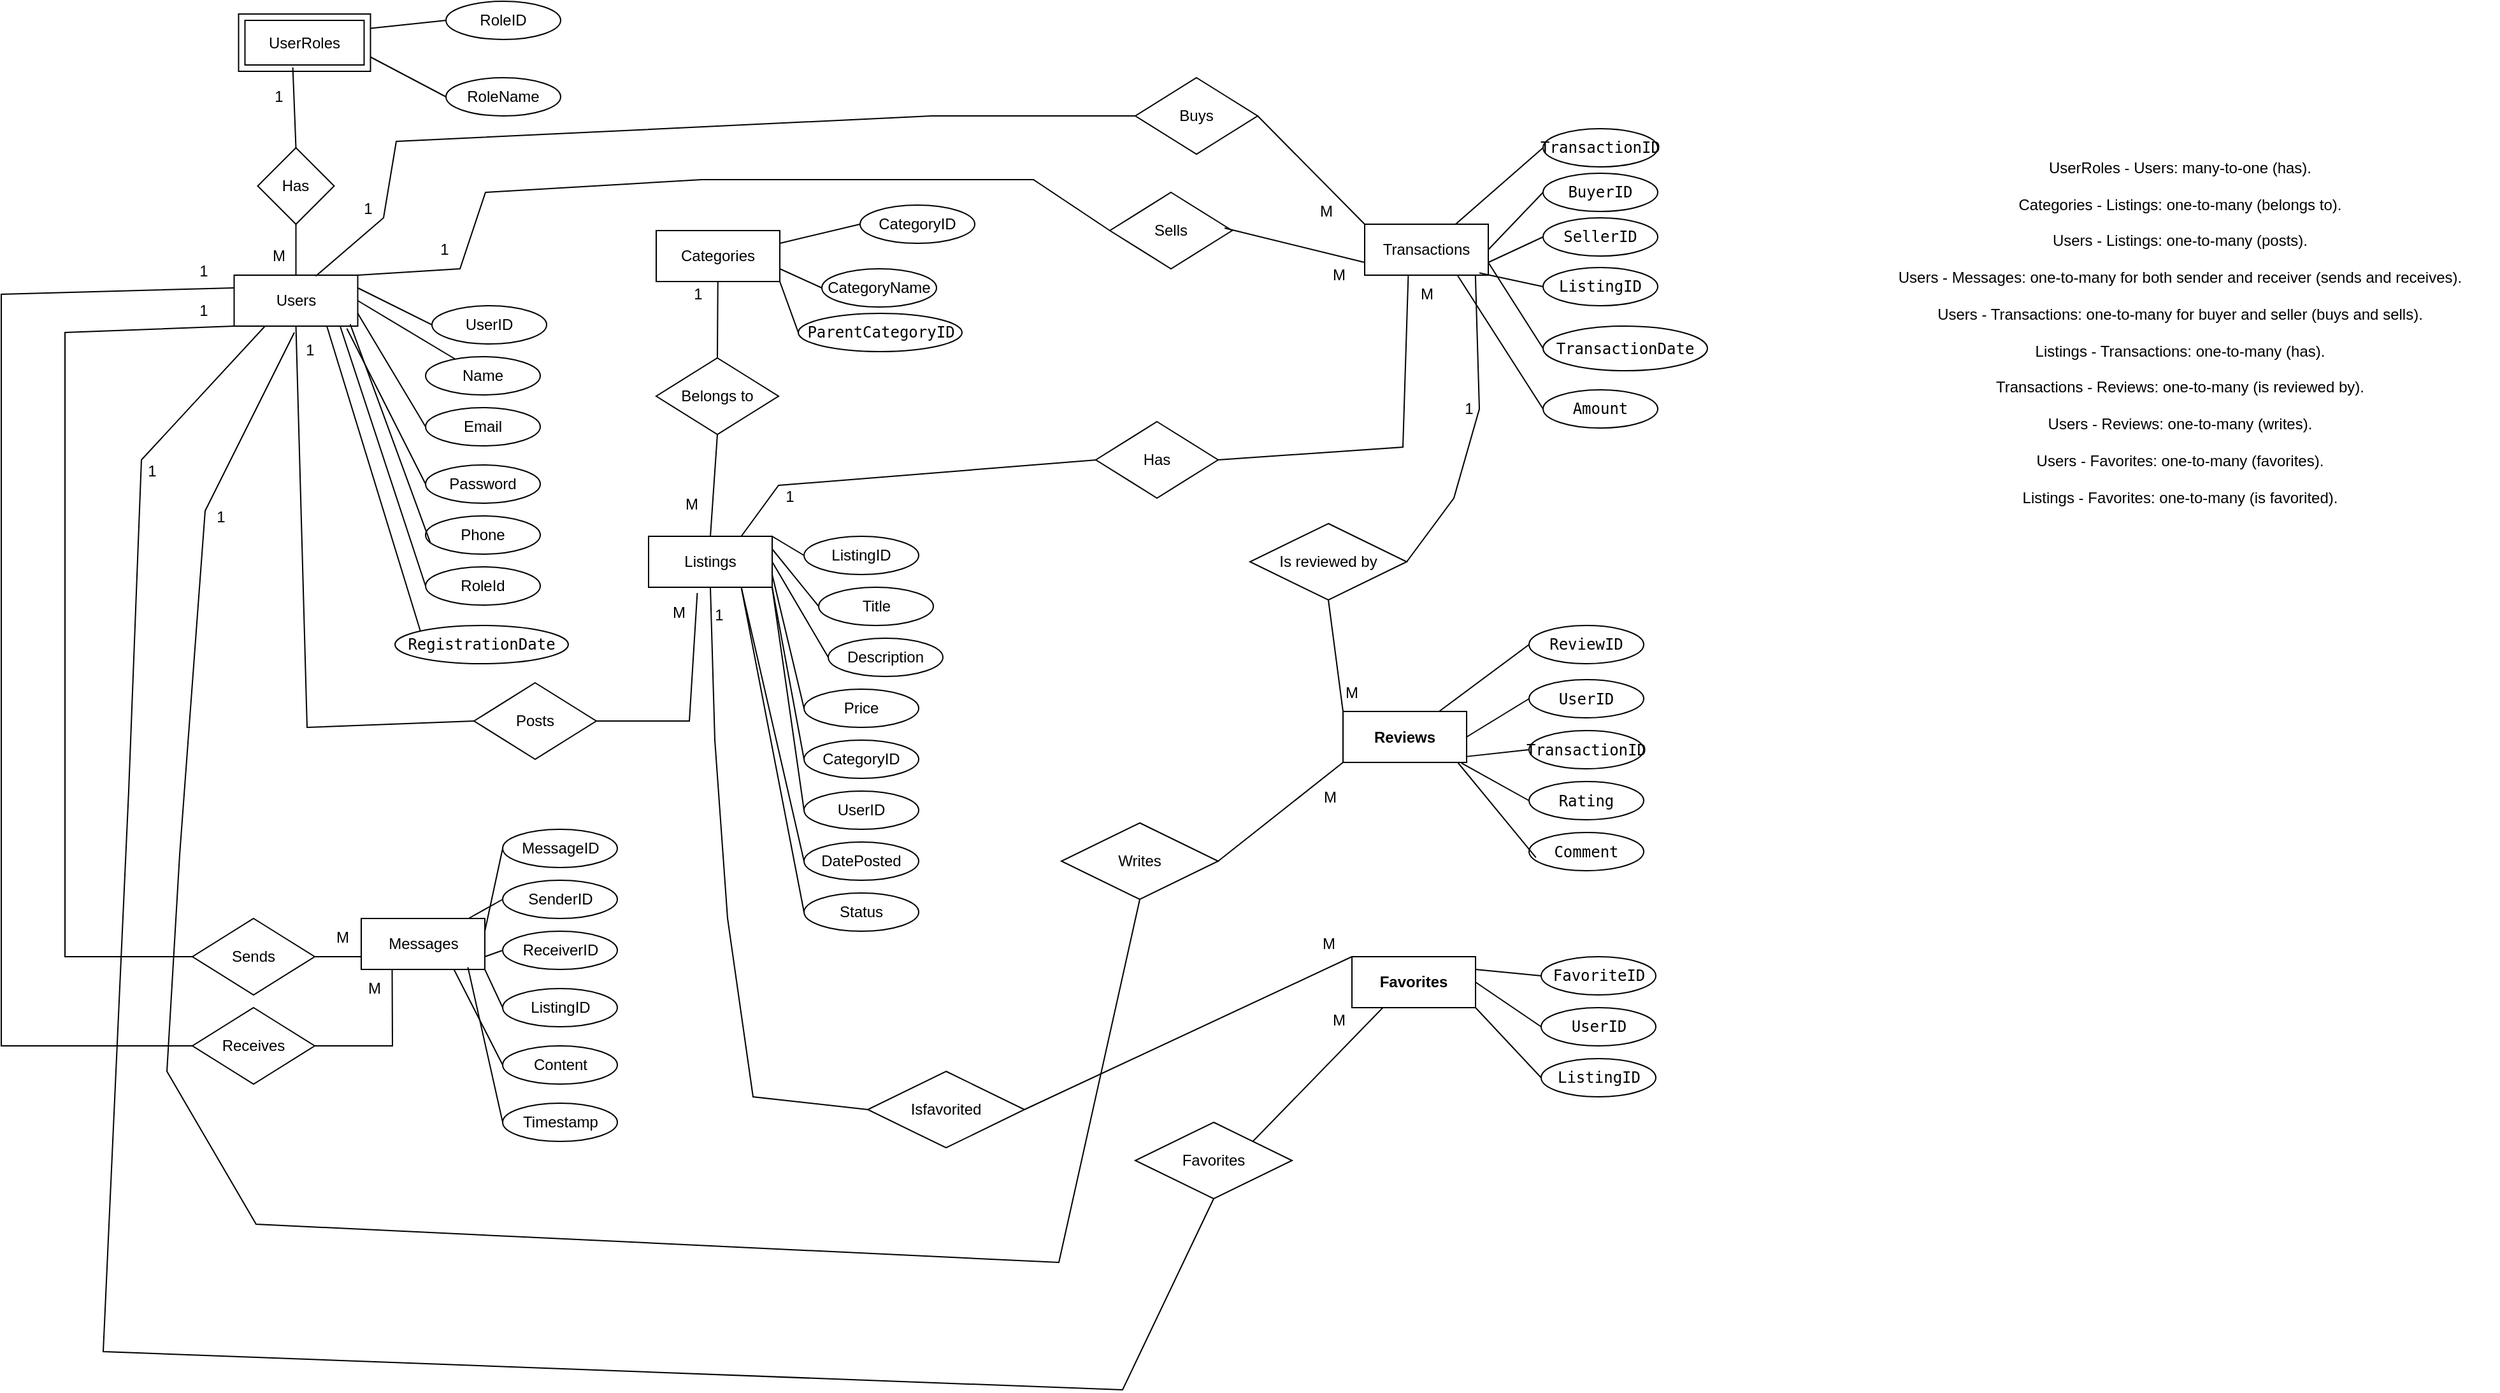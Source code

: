 <mxfile version="25.0.1">
  <diagram name="Page-1" id="L9-AMFKxeb9hTkN64Ojg">
    <mxGraphModel dx="3316" dy="1044" grid="1" gridSize="10" guides="1" tooltips="1" connect="1" arrows="1" fold="1" page="1" pageScale="1" pageWidth="827" pageHeight="1169" math="0" shadow="0">
      <root>
        <mxCell id="0" />
        <mxCell id="1" parent="0" />
        <mxCell id="ArgfW7lMdCNn1MuLzISp-18" value="RoleName" style="ellipse;whiteSpace=wrap;html=1;" vertex="1" parent="1">
          <mxGeometry x="259" y="830" width="90" height="30" as="geometry" />
        </mxCell>
        <mxCell id="ArgfW7lMdCNn1MuLzISp-19" value="RoleID" style="ellipse;whiteSpace=wrap;html=1;" vertex="1" parent="1">
          <mxGeometry x="259" y="770" width="90" height="30" as="geometry" />
        </mxCell>
        <mxCell id="ArgfW7lMdCNn1MuLzISp-20" value="" style="endArrow=none;html=1;rounded=0;exitX=0;exitY=0.5;exitDx=0;exitDy=0;entryX=1;entryY=0.25;entryDx=0;entryDy=0;" edge="1" parent="1" source="ArgfW7lMdCNn1MuLzISp-19" target="ArgfW7lMdCNn1MuLzISp-117">
          <mxGeometry width="50" height="50" relative="1" as="geometry">
            <mxPoint x="259" y="870" as="sourcePoint" />
            <mxPoint x="193" y="880" as="targetPoint" />
          </mxGeometry>
        </mxCell>
        <mxCell id="ArgfW7lMdCNn1MuLzISp-21" value="" style="endArrow=none;html=1;rounded=0;exitX=0;exitY=0.5;exitDx=0;exitDy=0;entryX=1;entryY=0.75;entryDx=0;entryDy=0;" edge="1" parent="1" source="ArgfW7lMdCNn1MuLzISp-18" target="ArgfW7lMdCNn1MuLzISp-117">
          <mxGeometry width="50" height="50" relative="1" as="geometry">
            <mxPoint x="251" y="885" as="sourcePoint" />
            <mxPoint x="193" y="880" as="targetPoint" />
          </mxGeometry>
        </mxCell>
        <mxCell id="ArgfW7lMdCNn1MuLzISp-22" value="Users" style="rounded=0;whiteSpace=wrap;html=1;" vertex="1" parent="1">
          <mxGeometry x="92.75" y="985" width="97" height="40" as="geometry" />
        </mxCell>
        <mxCell id="ArgfW7lMdCNn1MuLzISp-25" value="UserID" style="ellipse;whiteSpace=wrap;html=1;" vertex="1" parent="1">
          <mxGeometry x="248" y="1009" width="90" height="30" as="geometry" />
        </mxCell>
        <mxCell id="ArgfW7lMdCNn1MuLzISp-26" value="Name" style="ellipse;whiteSpace=wrap;html=1;" vertex="1" parent="1">
          <mxGeometry x="243" y="1049" width="90" height="30" as="geometry" />
        </mxCell>
        <mxCell id="ArgfW7lMdCNn1MuLzISp-27" value="Email" style="ellipse;whiteSpace=wrap;html=1;" vertex="1" parent="1">
          <mxGeometry x="243" y="1089" width="90" height="30" as="geometry" />
        </mxCell>
        <mxCell id="ArgfW7lMdCNn1MuLzISp-28" value="Password" style="ellipse;whiteSpace=wrap;html=1;" vertex="1" parent="1">
          <mxGeometry x="243" y="1134" width="90" height="30" as="geometry" />
        </mxCell>
        <mxCell id="ArgfW7lMdCNn1MuLzISp-29" value="Phone" style="ellipse;whiteSpace=wrap;html=1;" vertex="1" parent="1">
          <mxGeometry x="243" y="1174" width="90" height="30" as="geometry" />
        </mxCell>
        <mxCell id="ArgfW7lMdCNn1MuLzISp-30" value="RoleId" style="ellipse;whiteSpace=wrap;html=1;" vertex="1" parent="1">
          <mxGeometry x="243" y="1214" width="90" height="30" as="geometry" />
        </mxCell>
        <mxCell id="ArgfW7lMdCNn1MuLzISp-31" value="&lt;code&gt;RegistrationDate&lt;/code&gt;" style="ellipse;whiteSpace=wrap;html=1;" vertex="1" parent="1">
          <mxGeometry x="219" y="1260" width="136" height="30" as="geometry" />
        </mxCell>
        <mxCell id="ArgfW7lMdCNn1MuLzISp-32" value="" style="endArrow=none;html=1;rounded=0;exitX=0;exitY=0.5;exitDx=0;exitDy=0;entryX=1;entryY=0.25;entryDx=0;entryDy=0;" edge="1" parent="1" source="ArgfW7lMdCNn1MuLzISp-25" target="ArgfW7lMdCNn1MuLzISp-22">
          <mxGeometry width="50" height="50" relative="1" as="geometry">
            <mxPoint x="273" y="910" as="sourcePoint" />
            <mxPoint x="210" y="1000" as="targetPoint" />
          </mxGeometry>
        </mxCell>
        <mxCell id="ArgfW7lMdCNn1MuLzISp-33" value="" style="endArrow=none;html=1;rounded=0;entryX=1;entryY=0.5;entryDx=0;entryDy=0;" edge="1" parent="1" source="ArgfW7lMdCNn1MuLzISp-26" target="ArgfW7lMdCNn1MuLzISp-22">
          <mxGeometry width="50" height="50" relative="1" as="geometry">
            <mxPoint x="283" y="920" as="sourcePoint" />
            <mxPoint x="228" y="915" as="targetPoint" />
          </mxGeometry>
        </mxCell>
        <mxCell id="ArgfW7lMdCNn1MuLzISp-34" value="" style="endArrow=none;html=1;rounded=0;entryX=1;entryY=0.75;entryDx=0;entryDy=0;exitX=0;exitY=0.5;exitDx=0;exitDy=0;" edge="1" parent="1" source="ArgfW7lMdCNn1MuLzISp-27" target="ArgfW7lMdCNn1MuLzISp-22">
          <mxGeometry width="50" height="50" relative="1" as="geometry">
            <mxPoint x="253" y="1020" as="sourcePoint" />
            <mxPoint x="212" y="1020" as="targetPoint" />
          </mxGeometry>
        </mxCell>
        <mxCell id="ArgfW7lMdCNn1MuLzISp-35" value="" style="endArrow=none;html=1;rounded=0;entryX=0.912;entryY=1.047;entryDx=0;entryDy=0;entryPerimeter=0;exitX=0;exitY=0.5;exitDx=0;exitDy=0;" edge="1" parent="1" source="ArgfW7lMdCNn1MuLzISp-28" target="ArgfW7lMdCNn1MuLzISp-22">
          <mxGeometry width="50" height="50" relative="1" as="geometry">
            <mxPoint x="263" y="1030" as="sourcePoint" />
            <mxPoint x="222" y="1030" as="targetPoint" />
          </mxGeometry>
        </mxCell>
        <mxCell id="ArgfW7lMdCNn1MuLzISp-36" value="" style="endArrow=none;html=1;rounded=0;entryX=0.939;entryY=0.96;entryDx=0;entryDy=0;entryPerimeter=0;exitX=0.043;exitY=0.714;exitDx=0;exitDy=0;exitPerimeter=0;" edge="1" parent="1" source="ArgfW7lMdCNn1MuLzISp-29" target="ArgfW7lMdCNn1MuLzISp-22">
          <mxGeometry width="50" height="50" relative="1" as="geometry">
            <mxPoint x="273" y="1040" as="sourcePoint" />
            <mxPoint x="232" y="1040" as="targetPoint" />
          </mxGeometry>
        </mxCell>
        <mxCell id="ArgfW7lMdCNn1MuLzISp-37" value="" style="endArrow=none;html=1;rounded=0;entryX=0.858;entryY=1.003;entryDx=0;entryDy=0;entryPerimeter=0;exitX=0;exitY=0.5;exitDx=0;exitDy=0;" edge="1" parent="1" source="ArgfW7lMdCNn1MuLzISp-30" target="ArgfW7lMdCNn1MuLzISp-22">
          <mxGeometry width="50" height="50" relative="1" as="geometry">
            <mxPoint x="283" y="1050" as="sourcePoint" />
            <mxPoint x="242" y="1050" as="targetPoint" />
          </mxGeometry>
        </mxCell>
        <mxCell id="ArgfW7lMdCNn1MuLzISp-38" value="" style="endArrow=none;html=1;rounded=0;entryX=0.75;entryY=1;entryDx=0;entryDy=0;exitX=0;exitY=0;exitDx=0;exitDy=0;" edge="1" parent="1" source="ArgfW7lMdCNn1MuLzISp-31" target="ArgfW7lMdCNn1MuLzISp-22">
          <mxGeometry width="50" height="50" relative="1" as="geometry">
            <mxPoint x="230" y="1220" as="sourcePoint" />
            <mxPoint x="252" y="1060" as="targetPoint" />
          </mxGeometry>
        </mxCell>
        <mxCell id="ArgfW7lMdCNn1MuLzISp-39" value="Categories" style="rounded=0;whiteSpace=wrap;html=1;" vertex="1" parent="1">
          <mxGeometry x="424" y="950" width="97" height="40" as="geometry" />
        </mxCell>
        <mxCell id="ArgfW7lMdCNn1MuLzISp-41" value="CategoryID" style="ellipse;whiteSpace=wrap;html=1;" vertex="1" parent="1">
          <mxGeometry x="584" y="930" width="90" height="30" as="geometry" />
        </mxCell>
        <mxCell id="ArgfW7lMdCNn1MuLzISp-42" value="CategoryName" style="ellipse;whiteSpace=wrap;html=1;" vertex="1" parent="1">
          <mxGeometry x="554" y="980" width="90" height="30" as="geometry" />
        </mxCell>
        <mxCell id="ArgfW7lMdCNn1MuLzISp-43" value="&lt;code&gt;ParentCategoryID&lt;/code&gt;" style="ellipse;whiteSpace=wrap;html=1;" vertex="1" parent="1">
          <mxGeometry x="535.5" y="1015" width="128.5" height="30" as="geometry" />
        </mxCell>
        <mxCell id="ArgfW7lMdCNn1MuLzISp-44" value="" style="endArrow=none;html=1;rounded=0;exitX=0;exitY=0.5;exitDx=0;exitDy=0;entryX=1;entryY=0.25;entryDx=0;entryDy=0;" edge="1" parent="1" source="ArgfW7lMdCNn1MuLzISp-41" target="ArgfW7lMdCNn1MuLzISp-39">
          <mxGeometry width="50" height="50" relative="1" as="geometry">
            <mxPoint x="258" y="980" as="sourcePoint" />
            <mxPoint x="197" y="1020" as="targetPoint" />
            <Array as="points" />
          </mxGeometry>
        </mxCell>
        <mxCell id="ArgfW7lMdCNn1MuLzISp-45" value="" style="endArrow=none;html=1;rounded=0;entryX=1;entryY=0.75;entryDx=0;entryDy=0;exitX=0;exitY=0.5;exitDx=0;exitDy=0;" edge="1" parent="1" source="ArgfW7lMdCNn1MuLzISp-42" target="ArgfW7lMdCNn1MuLzISp-39">
          <mxGeometry width="50" height="50" relative="1" as="geometry">
            <mxPoint x="594" y="955" as="sourcePoint" />
            <mxPoint x="536" y="965" as="targetPoint" />
            <Array as="points" />
          </mxGeometry>
        </mxCell>
        <mxCell id="ArgfW7lMdCNn1MuLzISp-46" value="" style="endArrow=none;html=1;rounded=0;exitX=0;exitY=0.5;exitDx=0;exitDy=0;entryX=1;entryY=1;entryDx=0;entryDy=0;" edge="1" parent="1" source="ArgfW7lMdCNn1MuLzISp-43" target="ArgfW7lMdCNn1MuLzISp-39">
          <mxGeometry width="50" height="50" relative="1" as="geometry">
            <mxPoint x="604" y="965" as="sourcePoint" />
            <mxPoint x="546" y="975" as="targetPoint" />
            <Array as="points" />
          </mxGeometry>
        </mxCell>
        <mxCell id="ArgfW7lMdCNn1MuLzISp-48" value="Listings" style="rounded=0;whiteSpace=wrap;html=1;" vertex="1" parent="1">
          <mxGeometry x="418" y="1190" width="97" height="40" as="geometry" />
        </mxCell>
        <mxCell id="ArgfW7lMdCNn1MuLzISp-49" value="Title" style="ellipse;whiteSpace=wrap;html=1;" vertex="1" parent="1">
          <mxGeometry x="551.5" y="1230" width="90" height="30" as="geometry" />
        </mxCell>
        <mxCell id="ArgfW7lMdCNn1MuLzISp-50" value="ListingID" style="ellipse;whiteSpace=wrap;html=1;" vertex="1" parent="1">
          <mxGeometry x="540" y="1190" width="90" height="30" as="geometry" />
        </mxCell>
        <mxCell id="ArgfW7lMdCNn1MuLzISp-51" value="Description" style="ellipse;whiteSpace=wrap;html=1;" vertex="1" parent="1">
          <mxGeometry x="559" y="1270" width="90" height="30" as="geometry" />
        </mxCell>
        <mxCell id="ArgfW7lMdCNn1MuLzISp-52" value="Price" style="ellipse;whiteSpace=wrap;html=1;" vertex="1" parent="1">
          <mxGeometry x="540" y="1310" width="90" height="30" as="geometry" />
        </mxCell>
        <mxCell id="ArgfW7lMdCNn1MuLzISp-53" value="CategoryID" style="ellipse;whiteSpace=wrap;html=1;" vertex="1" parent="1">
          <mxGeometry x="540" y="1350" width="90" height="30" as="geometry" />
        </mxCell>
        <mxCell id="ArgfW7lMdCNn1MuLzISp-54" value="UserID" style="ellipse;whiteSpace=wrap;html=1;" vertex="1" parent="1">
          <mxGeometry x="540" y="1390" width="90" height="30" as="geometry" />
        </mxCell>
        <mxCell id="ArgfW7lMdCNn1MuLzISp-55" value="DatePosted" style="ellipse;whiteSpace=wrap;html=1;" vertex="1" parent="1">
          <mxGeometry x="540" y="1430" width="90" height="30" as="geometry" />
        </mxCell>
        <mxCell id="ArgfW7lMdCNn1MuLzISp-57" value="Status" style="ellipse;whiteSpace=wrap;html=1;" vertex="1" parent="1">
          <mxGeometry x="540" y="1470" width="90" height="30" as="geometry" />
        </mxCell>
        <mxCell id="ArgfW7lMdCNn1MuLzISp-58" value="" style="endArrow=none;html=1;rounded=0;exitX=1;exitY=0;exitDx=0;exitDy=0;entryX=0;entryY=0.5;entryDx=0;entryDy=0;" edge="1" parent="1" source="ArgfW7lMdCNn1MuLzISp-48" target="ArgfW7lMdCNn1MuLzISp-50">
          <mxGeometry width="50" height="50" relative="1" as="geometry">
            <mxPoint x="490" y="1110" as="sourcePoint" />
            <mxPoint x="480" y="1065" as="targetPoint" />
            <Array as="points" />
          </mxGeometry>
        </mxCell>
        <mxCell id="ArgfW7lMdCNn1MuLzISp-59" value="" style="endArrow=none;html=1;rounded=0;exitX=1;exitY=0.25;exitDx=0;exitDy=0;entryX=0;entryY=0.5;entryDx=0;entryDy=0;" edge="1" parent="1" source="ArgfW7lMdCNn1MuLzISp-48" target="ArgfW7lMdCNn1MuLzISp-49">
          <mxGeometry width="50" height="50" relative="1" as="geometry">
            <mxPoint x="525" y="1205" as="sourcePoint" />
            <mxPoint x="554" y="1115" as="targetPoint" />
            <Array as="points" />
          </mxGeometry>
        </mxCell>
        <mxCell id="ArgfW7lMdCNn1MuLzISp-60" value="" style="endArrow=none;html=1;rounded=0;exitX=1;exitY=0.5;exitDx=0;exitDy=0;entryX=0;entryY=0.5;entryDx=0;entryDy=0;" edge="1" parent="1" source="ArgfW7lMdCNn1MuLzISp-48" target="ArgfW7lMdCNn1MuLzISp-51">
          <mxGeometry width="50" height="50" relative="1" as="geometry">
            <mxPoint x="535" y="1215" as="sourcePoint" />
            <mxPoint x="564" y="1125" as="targetPoint" />
            <Array as="points" />
          </mxGeometry>
        </mxCell>
        <mxCell id="ArgfW7lMdCNn1MuLzISp-61" value="" style="endArrow=none;html=1;rounded=0;exitX=1;exitY=0.75;exitDx=0;exitDy=0;entryX=0;entryY=0.5;entryDx=0;entryDy=0;" edge="1" parent="1" source="ArgfW7lMdCNn1MuLzISp-48" target="ArgfW7lMdCNn1MuLzISp-52">
          <mxGeometry width="50" height="50" relative="1" as="geometry">
            <mxPoint x="545" y="1225" as="sourcePoint" />
            <mxPoint x="574" y="1135" as="targetPoint" />
            <Array as="points" />
          </mxGeometry>
        </mxCell>
        <mxCell id="ArgfW7lMdCNn1MuLzISp-62" value="" style="endArrow=none;html=1;rounded=0;exitX=1;exitY=1;exitDx=0;exitDy=0;entryX=0;entryY=0.5;entryDx=0;entryDy=0;" edge="1" parent="1" source="ArgfW7lMdCNn1MuLzISp-48" target="ArgfW7lMdCNn1MuLzISp-53">
          <mxGeometry width="50" height="50" relative="1" as="geometry">
            <mxPoint x="555" y="1235" as="sourcePoint" />
            <mxPoint x="584" y="1145" as="targetPoint" />
            <Array as="points" />
          </mxGeometry>
        </mxCell>
        <mxCell id="ArgfW7lMdCNn1MuLzISp-63" value="" style="endArrow=none;html=1;rounded=0;exitX=1;exitY=1;exitDx=0;exitDy=0;entryX=0;entryY=0.5;entryDx=0;entryDy=0;" edge="1" parent="1" source="ArgfW7lMdCNn1MuLzISp-48" target="ArgfW7lMdCNn1MuLzISp-54">
          <mxGeometry width="50" height="50" relative="1" as="geometry">
            <mxPoint x="565" y="1245" as="sourcePoint" />
            <mxPoint x="594" y="1155" as="targetPoint" />
            <Array as="points" />
          </mxGeometry>
        </mxCell>
        <mxCell id="ArgfW7lMdCNn1MuLzISp-64" value="" style="endArrow=none;html=1;rounded=0;exitX=0.75;exitY=1;exitDx=0;exitDy=0;entryX=0;entryY=0.5;entryDx=0;entryDy=0;" edge="1" parent="1" source="ArgfW7lMdCNn1MuLzISp-48" target="ArgfW7lMdCNn1MuLzISp-55">
          <mxGeometry width="50" height="50" relative="1" as="geometry">
            <mxPoint x="575" y="1255" as="sourcePoint" />
            <mxPoint x="604" y="1165" as="targetPoint" />
            <Array as="points" />
          </mxGeometry>
        </mxCell>
        <mxCell id="ArgfW7lMdCNn1MuLzISp-65" value="" style="endArrow=none;html=1;rounded=0;exitX=0.75;exitY=1;exitDx=0;exitDy=0;entryX=0;entryY=0.5;entryDx=0;entryDy=0;" edge="1" parent="1" source="ArgfW7lMdCNn1MuLzISp-48" target="ArgfW7lMdCNn1MuLzISp-57">
          <mxGeometry width="50" height="50" relative="1" as="geometry">
            <mxPoint x="585" y="1265" as="sourcePoint" />
            <mxPoint x="614" y="1175" as="targetPoint" />
            <Array as="points" />
          </mxGeometry>
        </mxCell>
        <mxCell id="ArgfW7lMdCNn1MuLzISp-67" value="Messages" style="rounded=0;whiteSpace=wrap;html=1;" vertex="1" parent="1">
          <mxGeometry x="192.5" y="1490" width="97" height="40" as="geometry" />
        </mxCell>
        <mxCell id="ArgfW7lMdCNn1MuLzISp-68" value="MessageID" style="ellipse;whiteSpace=wrap;html=1;" vertex="1" parent="1">
          <mxGeometry x="303.5" y="1420" width="90" height="30" as="geometry" />
        </mxCell>
        <mxCell id="ArgfW7lMdCNn1MuLzISp-69" value="SenderID" style="ellipse;whiteSpace=wrap;html=1;" vertex="1" parent="1">
          <mxGeometry x="303.5" y="1460" width="90" height="30" as="geometry" />
        </mxCell>
        <mxCell id="ArgfW7lMdCNn1MuLzISp-70" value="Content" style="ellipse;whiteSpace=wrap;html=1;" vertex="1" parent="1">
          <mxGeometry x="303.5" y="1590" width="90" height="30" as="geometry" />
        </mxCell>
        <mxCell id="ArgfW7lMdCNn1MuLzISp-71" value="ReceiverID" style="ellipse;whiteSpace=wrap;html=1;" vertex="1" parent="1">
          <mxGeometry x="303.5" y="1500" width="90" height="30" as="geometry" />
        </mxCell>
        <mxCell id="ArgfW7lMdCNn1MuLzISp-72" value="ListingID" style="ellipse;whiteSpace=wrap;html=1;" vertex="1" parent="1">
          <mxGeometry x="303.5" y="1545" width="90" height="30" as="geometry" />
        </mxCell>
        <mxCell id="ArgfW7lMdCNn1MuLzISp-73" value="Timestamp" style="ellipse;whiteSpace=wrap;html=1;" vertex="1" parent="1">
          <mxGeometry x="303.5" y="1635" width="90" height="30" as="geometry" />
        </mxCell>
        <mxCell id="ArgfW7lMdCNn1MuLzISp-75" value="" style="endArrow=none;html=1;rounded=0;exitX=1;exitY=0.25;exitDx=0;exitDy=0;entryX=0;entryY=0.5;entryDx=0;entryDy=0;" edge="1" parent="1" source="ArgfW7lMdCNn1MuLzISp-67" target="ArgfW7lMdCNn1MuLzISp-68">
          <mxGeometry width="50" height="50" relative="1" as="geometry">
            <mxPoint x="213.5" y="1510" as="sourcePoint" />
            <mxPoint x="247.5" y="1430" as="targetPoint" />
            <Array as="points" />
          </mxGeometry>
        </mxCell>
        <mxCell id="ArgfW7lMdCNn1MuLzISp-76" value="" style="endArrow=none;html=1;rounded=0;entryX=0;entryY=0.5;entryDx=0;entryDy=0;" edge="1" parent="1" source="ArgfW7lMdCNn1MuLzISp-67" target="ArgfW7lMdCNn1MuLzISp-69">
          <mxGeometry width="50" height="50" relative="1" as="geometry">
            <mxPoint x="280.5" y="1465" as="sourcePoint" />
            <mxPoint x="313.5" y="1445" as="targetPoint" />
            <Array as="points" />
          </mxGeometry>
        </mxCell>
        <mxCell id="ArgfW7lMdCNn1MuLzISp-77" value="" style="endArrow=none;html=1;rounded=0;exitX=1;exitY=0.75;exitDx=0;exitDy=0;entryX=0;entryY=0.5;entryDx=0;entryDy=0;" edge="1" parent="1" source="ArgfW7lMdCNn1MuLzISp-67" target="ArgfW7lMdCNn1MuLzISp-71">
          <mxGeometry width="50" height="50" relative="1" as="geometry">
            <mxPoint x="290.5" y="1475" as="sourcePoint" />
            <mxPoint x="323.5" y="1455" as="targetPoint" />
            <Array as="points" />
          </mxGeometry>
        </mxCell>
        <mxCell id="ArgfW7lMdCNn1MuLzISp-78" value="" style="endArrow=none;html=1;rounded=0;exitX=1;exitY=1;exitDx=0;exitDy=0;entryX=0;entryY=0.5;entryDx=0;entryDy=0;" edge="1" parent="1" source="ArgfW7lMdCNn1MuLzISp-67" target="ArgfW7lMdCNn1MuLzISp-72">
          <mxGeometry width="50" height="50" relative="1" as="geometry">
            <mxPoint x="300.5" y="1485" as="sourcePoint" />
            <mxPoint x="333.5" y="1465" as="targetPoint" />
            <Array as="points" />
          </mxGeometry>
        </mxCell>
        <mxCell id="ArgfW7lMdCNn1MuLzISp-79" value="" style="endArrow=none;html=1;rounded=0;exitX=0.75;exitY=1;exitDx=0;exitDy=0;entryX=0;entryY=0.5;entryDx=0;entryDy=0;" edge="1" parent="1" source="ArgfW7lMdCNn1MuLzISp-67" target="ArgfW7lMdCNn1MuLzISp-70">
          <mxGeometry width="50" height="50" relative="1" as="geometry">
            <mxPoint x="280.5" y="1495" as="sourcePoint" />
            <mxPoint x="313.5" y="1570" as="targetPoint" />
            <Array as="points" />
          </mxGeometry>
        </mxCell>
        <mxCell id="ArgfW7lMdCNn1MuLzISp-80" value="" style="endArrow=none;html=1;rounded=0;exitX=0.863;exitY=0.956;exitDx=0;exitDy=0;entryX=0;entryY=0.5;entryDx=0;entryDy=0;exitPerimeter=0;" edge="1" parent="1" source="ArgfW7lMdCNn1MuLzISp-67" target="ArgfW7lMdCNn1MuLzISp-73">
          <mxGeometry width="50" height="50" relative="1" as="geometry">
            <mxPoint x="290.5" y="1505" as="sourcePoint" />
            <mxPoint x="323.5" y="1580" as="targetPoint" />
            <Array as="points" />
          </mxGeometry>
        </mxCell>
        <mxCell id="ArgfW7lMdCNn1MuLzISp-82" value="Transactions" style="rounded=0;whiteSpace=wrap;html=1;" vertex="1" parent="1">
          <mxGeometry x="980" y="945" width="97" height="40" as="geometry" />
        </mxCell>
        <mxCell id="ArgfW7lMdCNn1MuLzISp-84" value="&lt;code&gt;TransactionID&lt;/code&gt;" style="ellipse;whiteSpace=wrap;html=1;" vertex="1" parent="1">
          <mxGeometry x="1120" y="870" width="90" height="30" as="geometry" />
        </mxCell>
        <mxCell id="ArgfW7lMdCNn1MuLzISp-85" value="" style="endArrow=none;html=1;rounded=0;entryX=0;entryY=0.5;entryDx=0;entryDy=0;" edge="1" parent="1" source="ArgfW7lMdCNn1MuLzISp-82" target="ArgfW7lMdCNn1MuLzISp-84">
          <mxGeometry width="50" height="50" relative="1" as="geometry">
            <mxPoint x="1180" y="1050" as="sourcePoint" />
            <mxPoint x="1229" y="990" as="targetPoint" />
            <Array as="points" />
          </mxGeometry>
        </mxCell>
        <mxCell id="ArgfW7lMdCNn1MuLzISp-86" value="&lt;code&gt;SellerID&lt;/code&gt;" style="ellipse;whiteSpace=wrap;html=1;" vertex="1" parent="1">
          <mxGeometry x="1120" y="940" width="90" height="30" as="geometry" />
        </mxCell>
        <mxCell id="ArgfW7lMdCNn1MuLzISp-88" value="&lt;code&gt;BuyerID&lt;/code&gt;" style="ellipse;whiteSpace=wrap;html=1;" vertex="1" parent="1">
          <mxGeometry x="1120" y="905" width="90" height="30" as="geometry" />
        </mxCell>
        <mxCell id="ArgfW7lMdCNn1MuLzISp-89" value="&lt;code&gt;ListingID&lt;/code&gt;" style="ellipse;whiteSpace=wrap;html=1;" vertex="1" parent="1">
          <mxGeometry x="1120" y="979" width="90" height="30" as="geometry" />
        </mxCell>
        <mxCell id="ArgfW7lMdCNn1MuLzISp-90" value="&lt;code&gt;Amount&lt;/code&gt;" style="ellipse;whiteSpace=wrap;html=1;" vertex="1" parent="1">
          <mxGeometry x="1120" y="1075" width="90" height="30" as="geometry" />
        </mxCell>
        <mxCell id="ArgfW7lMdCNn1MuLzISp-91" value="" style="endArrow=none;html=1;rounded=0;entryX=0;entryY=0.5;entryDx=0;entryDy=0;exitX=1;exitY=0.5;exitDx=0;exitDy=0;" edge="1" parent="1" source="ArgfW7lMdCNn1MuLzISp-82" target="ArgfW7lMdCNn1MuLzISp-88">
          <mxGeometry width="50" height="50" relative="1" as="geometry">
            <mxPoint x="1157" y="1064" as="sourcePoint" />
            <mxPoint x="1240" y="1055" as="targetPoint" />
            <Array as="points" />
          </mxGeometry>
        </mxCell>
        <mxCell id="ArgfW7lMdCNn1MuLzISp-92" value="" style="endArrow=none;html=1;rounded=0;entryX=0;entryY=0.5;entryDx=0;entryDy=0;exitX=1;exitY=0.75;exitDx=0;exitDy=0;" edge="1" parent="1" source="ArgfW7lMdCNn1MuLzISp-82" target="ArgfW7lMdCNn1MuLzISp-86">
          <mxGeometry width="50" height="50" relative="1" as="geometry">
            <mxPoint x="1167" y="1074" as="sourcePoint" />
            <mxPoint x="1250" y="1065" as="targetPoint" />
            <Array as="points" />
          </mxGeometry>
        </mxCell>
        <mxCell id="ArgfW7lMdCNn1MuLzISp-93" value="" style="endArrow=none;html=1;rounded=0;entryX=0;entryY=0.5;entryDx=0;entryDy=0;exitX=0.928;exitY=0.956;exitDx=0;exitDy=0;exitPerimeter=0;" edge="1" parent="1" source="ArgfW7lMdCNn1MuLzISp-82" target="ArgfW7lMdCNn1MuLzISp-89">
          <mxGeometry width="50" height="50" relative="1" as="geometry">
            <mxPoint x="1177" y="1084" as="sourcePoint" />
            <mxPoint x="1260" y="1075" as="targetPoint" />
            <Array as="points" />
          </mxGeometry>
        </mxCell>
        <mxCell id="ArgfW7lMdCNn1MuLzISp-94" value="" style="endArrow=none;html=1;rounded=0;entryX=0;entryY=0.5;entryDx=0;entryDy=0;exitX=0.75;exitY=1;exitDx=0;exitDy=0;" edge="1" parent="1" source="ArgfW7lMdCNn1MuLzISp-82" target="ArgfW7lMdCNn1MuLzISp-90">
          <mxGeometry width="50" height="50" relative="1" as="geometry">
            <mxPoint x="1187" y="1094" as="sourcePoint" />
            <mxPoint x="1270" y="1085" as="targetPoint" />
            <Array as="points" />
          </mxGeometry>
        </mxCell>
        <mxCell id="ArgfW7lMdCNn1MuLzISp-95" value="&lt;code&gt;TransactionDate&lt;/code&gt;" style="ellipse;whiteSpace=wrap;html=1;" vertex="1" parent="1">
          <mxGeometry x="1120" y="1025" width="129" height="35" as="geometry" />
        </mxCell>
        <mxCell id="ArgfW7lMdCNn1MuLzISp-96" value="" style="endArrow=none;html=1;rounded=0;entryX=0;entryY=0.5;entryDx=0;entryDy=0;exitX=1;exitY=0.75;exitDx=0;exitDy=0;" edge="1" parent="1" source="ArgfW7lMdCNn1MuLzISp-82" target="ArgfW7lMdCNn1MuLzISp-95">
          <mxGeometry width="50" height="50" relative="1" as="geometry">
            <mxPoint x="1133" y="1090" as="sourcePoint" />
            <mxPoint x="1240" y="1260" as="targetPoint" />
            <Array as="points" />
          </mxGeometry>
        </mxCell>
        <mxCell id="ArgfW7lMdCNn1MuLzISp-98" value="&lt;strong&gt;Reviews&lt;/strong&gt;" style="rounded=0;whiteSpace=wrap;html=1;" vertex="1" parent="1">
          <mxGeometry x="963" y="1327.5" width="97" height="40" as="geometry" />
        </mxCell>
        <mxCell id="ArgfW7lMdCNn1MuLzISp-99" value="" style="endArrow=none;html=1;rounded=0;entryX=0;entryY=0.5;entryDx=0;entryDy=0;" edge="1" parent="1" source="ArgfW7lMdCNn1MuLzISp-98" target="ArgfW7lMdCNn1MuLzISp-100">
          <mxGeometry width="50" height="50" relative="1" as="geometry">
            <mxPoint x="1103" y="1282.5" as="sourcePoint" />
            <mxPoint x="1109.0" y="1277.5" as="targetPoint" />
            <Array as="points" />
          </mxGeometry>
        </mxCell>
        <mxCell id="ArgfW7lMdCNn1MuLzISp-100" value="&lt;code&gt;ReviewID&lt;/code&gt;" style="ellipse;whiteSpace=wrap;html=1;" vertex="1" parent="1">
          <mxGeometry x="1109" y="1260" width="90" height="30" as="geometry" />
        </mxCell>
        <mxCell id="ArgfW7lMdCNn1MuLzISp-101" value="&lt;code&gt;Rating&lt;/code&gt;" style="ellipse;whiteSpace=wrap;html=1;" vertex="1" parent="1">
          <mxGeometry x="1109" y="1382.5" width="90" height="30" as="geometry" />
        </mxCell>
        <mxCell id="ArgfW7lMdCNn1MuLzISp-102" value="&lt;code&gt;TransactionID&lt;/code&gt;" style="ellipse;whiteSpace=wrap;html=1;" vertex="1" parent="1">
          <mxGeometry x="1109" y="1342.5" width="90" height="30" as="geometry" />
        </mxCell>
        <mxCell id="ArgfW7lMdCNn1MuLzISp-103" value="&lt;code&gt;UserID&lt;/code&gt;" style="ellipse;whiteSpace=wrap;html=1;" vertex="1" parent="1">
          <mxGeometry x="1109" y="1302.5" width="90" height="30" as="geometry" />
        </mxCell>
        <mxCell id="ArgfW7lMdCNn1MuLzISp-104" value="&lt;code&gt;Comment&lt;/code&gt;" style="ellipse;whiteSpace=wrap;html=1;" vertex="1" parent="1">
          <mxGeometry x="1109" y="1422.5" width="90" height="30" as="geometry" />
        </mxCell>
        <mxCell id="ArgfW7lMdCNn1MuLzISp-105" value="" style="endArrow=none;html=1;rounded=0;entryX=0;entryY=0.5;entryDx=0;entryDy=0;exitX=1;exitY=0.5;exitDx=0;exitDy=0;" edge="1" parent="1" source="ArgfW7lMdCNn1MuLzISp-98" target="ArgfW7lMdCNn1MuLzISp-103">
          <mxGeometry width="50" height="50" relative="1" as="geometry">
            <mxPoint x="1070" y="1295.5" as="sourcePoint" />
            <mxPoint x="1119" y="1287.5" as="targetPoint" />
            <Array as="points" />
          </mxGeometry>
        </mxCell>
        <mxCell id="ArgfW7lMdCNn1MuLzISp-106" value="" style="endArrow=none;html=1;rounded=0;entryX=0;entryY=0.5;entryDx=0;entryDy=0;exitX=0.994;exitY=0.886;exitDx=0;exitDy=0;exitPerimeter=0;" edge="1" parent="1" source="ArgfW7lMdCNn1MuLzISp-98" target="ArgfW7lMdCNn1MuLzISp-102">
          <mxGeometry width="50" height="50" relative="1" as="geometry">
            <mxPoint x="1080" y="1305.5" as="sourcePoint" />
            <mxPoint x="1129" y="1297.5" as="targetPoint" />
            <Array as="points" />
          </mxGeometry>
        </mxCell>
        <mxCell id="ArgfW7lMdCNn1MuLzISp-107" value="" style="endArrow=none;html=1;rounded=0;entryX=0;entryY=0.5;entryDx=0;entryDy=0;exitX=0.957;exitY=1.011;exitDx=0;exitDy=0;exitPerimeter=0;" edge="1" parent="1" source="ArgfW7lMdCNn1MuLzISp-98" target="ArgfW7lMdCNn1MuLzISp-101">
          <mxGeometry width="50" height="50" relative="1" as="geometry">
            <mxPoint x="1090" y="1315.5" as="sourcePoint" />
            <mxPoint x="1139" y="1307.5" as="targetPoint" />
            <Array as="points" />
          </mxGeometry>
        </mxCell>
        <mxCell id="ArgfW7lMdCNn1MuLzISp-108" value="" style="endArrow=none;html=1;rounded=0;entryX=0.06;entryY=0.657;entryDx=0;entryDy=0;exitX=0.928;exitY=1;exitDx=0;exitDy=0;exitPerimeter=0;entryPerimeter=0;" edge="1" parent="1" source="ArgfW7lMdCNn1MuLzISp-98" target="ArgfW7lMdCNn1MuLzISp-104">
          <mxGeometry width="50" height="50" relative="1" as="geometry">
            <mxPoint x="1100" y="1325.5" as="sourcePoint" />
            <mxPoint x="1149" y="1317.5" as="targetPoint" />
            <Array as="points" />
          </mxGeometry>
        </mxCell>
        <mxCell id="ArgfW7lMdCNn1MuLzISp-110" value="&lt;strong&gt;Favorites&lt;/strong&gt;" style="rounded=0;whiteSpace=wrap;html=1;" vertex="1" parent="1">
          <mxGeometry x="970" y="1520" width="97" height="40" as="geometry" />
        </mxCell>
        <mxCell id="ArgfW7lMdCNn1MuLzISp-111" value="&lt;code&gt;FavoriteID&lt;/code&gt;" style="ellipse;whiteSpace=wrap;html=1;" vertex="1" parent="1">
          <mxGeometry x="1118.5" y="1520" width="90" height="30" as="geometry" />
        </mxCell>
        <mxCell id="ArgfW7lMdCNn1MuLzISp-112" value="" style="endArrow=none;html=1;rounded=0;entryX=0;entryY=0.5;entryDx=0;entryDy=0;exitX=1;exitY=0.25;exitDx=0;exitDy=0;" edge="1" parent="1" source="ArgfW7lMdCNn1MuLzISp-110" target="ArgfW7lMdCNn1MuLzISp-111">
          <mxGeometry width="50" height="50" relative="1" as="geometry">
            <mxPoint x="1088.5" y="1510" as="sourcePoint" />
            <mxPoint x="1141.5" y="1540" as="targetPoint" />
            <Array as="points" />
          </mxGeometry>
        </mxCell>
        <mxCell id="ArgfW7lMdCNn1MuLzISp-113" value="&lt;code&gt;UserID&lt;/code&gt;" style="ellipse;whiteSpace=wrap;html=1;" vertex="1" parent="1">
          <mxGeometry x="1118.5" y="1560" width="90" height="30" as="geometry" />
        </mxCell>
        <mxCell id="ArgfW7lMdCNn1MuLzISp-114" value="&lt;code&gt;ListingID&lt;/code&gt;" style="ellipse;whiteSpace=wrap;html=1;" vertex="1" parent="1">
          <mxGeometry x="1118.5" y="1600" width="90" height="30" as="geometry" />
        </mxCell>
        <mxCell id="ArgfW7lMdCNn1MuLzISp-115" value="" style="endArrow=none;html=1;rounded=0;entryX=0;entryY=0.5;entryDx=0;entryDy=0;exitX=1;exitY=0.5;exitDx=0;exitDy=0;" edge="1" parent="1" source="ArgfW7lMdCNn1MuLzISp-110" target="ArgfW7lMdCNn1MuLzISp-113">
          <mxGeometry width="50" height="50" relative="1" as="geometry">
            <mxPoint x="1077.5" y="1540" as="sourcePoint" />
            <mxPoint x="1128.5" y="1545" as="targetPoint" />
            <Array as="points" />
          </mxGeometry>
        </mxCell>
        <mxCell id="ArgfW7lMdCNn1MuLzISp-116" value="" style="endArrow=none;html=1;rounded=0;entryX=0;entryY=0.5;entryDx=0;entryDy=0;exitX=1;exitY=1;exitDx=0;exitDy=0;" edge="1" parent="1" source="ArgfW7lMdCNn1MuLzISp-110" target="ArgfW7lMdCNn1MuLzISp-114">
          <mxGeometry width="50" height="50" relative="1" as="geometry">
            <mxPoint x="1087.5" y="1550" as="sourcePoint" />
            <mxPoint x="1138.5" y="1555" as="targetPoint" />
            <Array as="points" />
          </mxGeometry>
        </mxCell>
        <mxCell id="ArgfW7lMdCNn1MuLzISp-117" value="UserRoles" style="shape=ext;margin=3;double=1;whiteSpace=wrap;html=1;align=center;" vertex="1" parent="1">
          <mxGeometry x="96.25" y="780" width="103.5" height="45" as="geometry" />
        </mxCell>
        <mxCell id="ArgfW7lMdCNn1MuLzISp-118" value="Has" style="rhombus;whiteSpace=wrap;html=1;" vertex="1" parent="1">
          <mxGeometry x="111.25" y="885" width="60" height="60" as="geometry" />
        </mxCell>
        <mxCell id="ArgfW7lMdCNn1MuLzISp-119" value="" style="endArrow=none;html=1;rounded=0;exitX=0.5;exitY=1;exitDx=0;exitDy=0;entryX=0.5;entryY=0;entryDx=0;entryDy=0;" edge="1" parent="1" source="ArgfW7lMdCNn1MuLzISp-118" target="ArgfW7lMdCNn1MuLzISp-22">
          <mxGeometry width="50" height="50" relative="1" as="geometry">
            <mxPoint x="258" y="980" as="sourcePoint" />
            <mxPoint x="197" y="1020" as="targetPoint" />
          </mxGeometry>
        </mxCell>
        <mxCell id="ArgfW7lMdCNn1MuLzISp-120" value="" style="endArrow=none;html=1;rounded=0;exitX=0.411;exitY=0.933;exitDx=0;exitDy=0;entryX=0.5;entryY=0;entryDx=0;entryDy=0;exitPerimeter=0;" edge="1" parent="1" source="ArgfW7lMdCNn1MuLzISp-117" target="ArgfW7lMdCNn1MuLzISp-118">
          <mxGeometry width="50" height="50" relative="1" as="geometry">
            <mxPoint x="268" y="990" as="sourcePoint" />
            <mxPoint x="207" y="1030" as="targetPoint" />
          </mxGeometry>
        </mxCell>
        <mxCell id="ArgfW7lMdCNn1MuLzISp-121" value="M" style="text;html=1;align=center;verticalAlign=middle;whiteSpace=wrap;rounded=0;" vertex="1" parent="1">
          <mxGeometry x="118" y="965" width="20" height="10" as="geometry" />
        </mxCell>
        <mxCell id="ArgfW7lMdCNn1MuLzISp-122" value="1" style="text;html=1;align=center;verticalAlign=middle;whiteSpace=wrap;rounded=0;" vertex="1" parent="1">
          <mxGeometry x="123" y="840" width="10" height="10" as="geometry" />
        </mxCell>
        <mxCell id="ArgfW7lMdCNn1MuLzISp-123" value="Belongs to" style="rhombus;whiteSpace=wrap;html=1;" vertex="1" parent="1">
          <mxGeometry x="424" y="1050" width="96" height="60" as="geometry" />
        </mxCell>
        <mxCell id="ArgfW7lMdCNn1MuLzISp-124" value="" style="endArrow=none;html=1;rounded=0;entryX=0.5;entryY=1;entryDx=0;entryDy=0;exitX=0.5;exitY=0;exitDx=0;exitDy=0;" edge="1" parent="1" source="ArgfW7lMdCNn1MuLzISp-48" target="ArgfW7lMdCNn1MuLzISp-123">
          <mxGeometry width="50" height="50" relative="1" as="geometry">
            <mxPoint x="470" y="1180" as="sourcePoint" />
            <mxPoint x="554" y="1115" as="targetPoint" />
            <Array as="points" />
          </mxGeometry>
        </mxCell>
        <mxCell id="ArgfW7lMdCNn1MuLzISp-125" value="" style="endArrow=none;html=1;rounded=0;exitX=0.5;exitY=0;exitDx=0;exitDy=0;" edge="1" parent="1" source="ArgfW7lMdCNn1MuLzISp-123" target="ArgfW7lMdCNn1MuLzISp-39">
          <mxGeometry width="50" height="50" relative="1" as="geometry">
            <mxPoint x="530" y="1205" as="sourcePoint" />
            <mxPoint x="480" y="986" as="targetPoint" />
            <Array as="points" />
          </mxGeometry>
        </mxCell>
        <mxCell id="ArgfW7lMdCNn1MuLzISp-126" value="M" style="text;html=1;align=center;verticalAlign=middle;whiteSpace=wrap;rounded=0;" vertex="1" parent="1">
          <mxGeometry x="441.5" y="1160" width="20" height="10" as="geometry" />
        </mxCell>
        <mxCell id="ArgfW7lMdCNn1MuLzISp-127" value="1" style="text;html=1;align=center;verticalAlign=middle;whiteSpace=wrap;rounded=0;" vertex="1" parent="1">
          <mxGeometry x="451.5" y="995" width="10" height="10" as="geometry" />
        </mxCell>
        <mxCell id="ArgfW7lMdCNn1MuLzISp-128" value="Posts" style="rhombus;whiteSpace=wrap;html=1;" vertex="1" parent="1">
          <mxGeometry x="281" y="1305" width="96" height="60" as="geometry" />
        </mxCell>
        <mxCell id="ArgfW7lMdCNn1MuLzISp-129" value="" style="endArrow=none;html=1;rounded=0;entryX=0.5;entryY=1;entryDx=0;entryDy=0;exitX=0;exitY=0.5;exitDx=0;exitDy=0;" edge="1" parent="1" source="ArgfW7lMdCNn1MuLzISp-128" target="ArgfW7lMdCNn1MuLzISp-22">
          <mxGeometry width="50" height="50" relative="1" as="geometry">
            <mxPoint x="241" y="1233" as="sourcePoint" />
            <mxPoint x="176" y="1035" as="targetPoint" />
            <Array as="points">
              <mxPoint x="150" y="1340" />
            </Array>
          </mxGeometry>
        </mxCell>
        <mxCell id="ArgfW7lMdCNn1MuLzISp-130" value="" style="endArrow=none;html=1;rounded=0;exitX=0.394;exitY=1.112;exitDx=0;exitDy=0;entryX=1;entryY=0.5;entryDx=0;entryDy=0;exitPerimeter=0;" edge="1" parent="1" source="ArgfW7lMdCNn1MuLzISp-48" target="ArgfW7lMdCNn1MuLzISp-128">
          <mxGeometry width="50" height="50" relative="1" as="geometry">
            <mxPoint x="485" y="1239" as="sourcePoint" />
            <mxPoint x="554" y="1395" as="targetPoint" />
            <Array as="points">
              <mxPoint x="450" y="1335" />
            </Array>
          </mxGeometry>
        </mxCell>
        <mxCell id="ArgfW7lMdCNn1MuLzISp-131" value="1" style="text;html=1;align=center;verticalAlign=middle;whiteSpace=wrap;rounded=0;" vertex="1" parent="1">
          <mxGeometry x="134.25" y="1015" width="37" height="57.5" as="geometry" />
        </mxCell>
        <mxCell id="ArgfW7lMdCNn1MuLzISp-134" value="M" style="text;html=1;align=center;verticalAlign=middle;whiteSpace=wrap;rounded=0;" vertex="1" parent="1">
          <mxGeometry x="431.5" y="1235" width="20" height="30" as="geometry" />
        </mxCell>
        <mxCell id="ArgfW7lMdCNn1MuLzISp-135" value="" style="endArrow=none;html=1;rounded=0;entryX=0;entryY=1;entryDx=0;entryDy=0;" edge="1" parent="1" target="ArgfW7lMdCNn1MuLzISp-22">
          <mxGeometry width="50" height="50" relative="1" as="geometry">
            <mxPoint x="60" y="1520" as="sourcePoint" />
            <mxPoint x="90" y="1000" as="targetPoint" />
            <Array as="points">
              <mxPoint x="-40" y="1520" />
              <mxPoint x="-40" y="1380" />
              <mxPoint x="-40" y="1030" />
            </Array>
          </mxGeometry>
        </mxCell>
        <mxCell id="ArgfW7lMdCNn1MuLzISp-136" value="Sends" style="rhombus;whiteSpace=wrap;html=1;" vertex="1" parent="1">
          <mxGeometry x="60" y="1490" width="96" height="60" as="geometry" />
        </mxCell>
        <mxCell id="ArgfW7lMdCNn1MuLzISp-137" value="" style="endArrow=none;html=1;rounded=0;exitX=0;exitY=0.75;exitDx=0;exitDy=0;entryX=1;entryY=0.5;entryDx=0;entryDy=0;" edge="1" parent="1" source="ArgfW7lMdCNn1MuLzISp-67" target="ArgfW7lMdCNn1MuLzISp-136">
          <mxGeometry width="50" height="50" relative="1" as="geometry">
            <mxPoint x="286" y="1538" as="sourcePoint" />
            <mxPoint x="313" y="1660" as="targetPoint" />
            <Array as="points" />
          </mxGeometry>
        </mxCell>
        <mxCell id="ArgfW7lMdCNn1MuLzISp-138" value="Receives" style="rhombus;whiteSpace=wrap;html=1;" vertex="1" parent="1">
          <mxGeometry x="60" y="1560" width="96" height="60" as="geometry" />
        </mxCell>
        <mxCell id="ArgfW7lMdCNn1MuLzISp-139" value="" style="endArrow=none;html=1;rounded=0;exitX=0.25;exitY=1;exitDx=0;exitDy=0;entryX=1;entryY=0.5;entryDx=0;entryDy=0;" edge="1" parent="1" source="ArgfW7lMdCNn1MuLzISp-67" target="ArgfW7lMdCNn1MuLzISp-138">
          <mxGeometry width="50" height="50" relative="1" as="geometry">
            <mxPoint x="203" y="1530" as="sourcePoint" />
            <mxPoint x="166" y="1530" as="targetPoint" />
            <Array as="points">
              <mxPoint x="217" y="1590" />
            </Array>
          </mxGeometry>
        </mxCell>
        <mxCell id="ArgfW7lMdCNn1MuLzISp-140" value="" style="endArrow=none;html=1;rounded=0;entryX=0;entryY=0.25;entryDx=0;entryDy=0;exitX=0;exitY=0.5;exitDx=0;exitDy=0;" edge="1" parent="1" source="ArgfW7lMdCNn1MuLzISp-138" target="ArgfW7lMdCNn1MuLzISp-22">
          <mxGeometry width="50" height="50" relative="1" as="geometry">
            <mxPoint x="10" y="1499" as="sourcePoint" />
            <mxPoint x="43" y="984" as="targetPoint" />
            <Array as="points">
              <mxPoint x="-90" y="1590" />
              <mxPoint x="-90" y="1499" />
              <mxPoint x="-90" y="1359" />
              <mxPoint x="-90" y="1000" />
            </Array>
          </mxGeometry>
        </mxCell>
        <mxCell id="ArgfW7lMdCNn1MuLzISp-141" value="M" style="text;html=1;align=center;verticalAlign=middle;whiteSpace=wrap;rounded=0;" vertex="1" parent="1">
          <mxGeometry x="168" y="1490" width="20" height="30" as="geometry" />
        </mxCell>
        <mxCell id="ArgfW7lMdCNn1MuLzISp-142" value="M" style="text;html=1;align=center;verticalAlign=middle;whiteSpace=wrap;rounded=0;" vertex="1" parent="1">
          <mxGeometry x="192.5" y="1530" width="20" height="30" as="geometry" />
        </mxCell>
        <mxCell id="ArgfW7lMdCNn1MuLzISp-143" value="1" style="text;html=1;align=center;verticalAlign=middle;whiteSpace=wrap;rounded=0;" vertex="1" parent="1">
          <mxGeometry x="64" y="1010" width="10" height="5" as="geometry" />
        </mxCell>
        <mxCell id="ArgfW7lMdCNn1MuLzISp-144" value="1" style="text;html=1;align=center;verticalAlign=middle;whiteSpace=wrap;rounded=0;" vertex="1" parent="1">
          <mxGeometry x="64" y="979" width="10" height="5" as="geometry" />
        </mxCell>
        <mxCell id="ArgfW7lMdCNn1MuLzISp-147" value="" style="endArrow=none;html=1;rounded=0;entryX=0.66;entryY=0.019;entryDx=0;entryDy=0;entryPerimeter=0;" edge="1" parent="1" target="ArgfW7lMdCNn1MuLzISp-22">
          <mxGeometry width="50" height="50" relative="1" as="geometry">
            <mxPoint x="800" y="860" as="sourcePoint" />
            <mxPoint x="200" y="1005" as="targetPoint" />
            <Array as="points">
              <mxPoint x="640" y="860" />
              <mxPoint x="220" y="880" />
              <mxPoint x="210" y="940" />
            </Array>
          </mxGeometry>
        </mxCell>
        <mxCell id="ArgfW7lMdCNn1MuLzISp-148" value="" style="endArrow=none;html=1;rounded=0;entryX=1;entryY=0;entryDx=0;entryDy=0;exitX=0;exitY=0.5;exitDx=0;exitDy=0;" edge="1" parent="1" source="ArgfW7lMdCNn1MuLzISp-150" target="ArgfW7lMdCNn1MuLzISp-22">
          <mxGeometry width="50" height="50" relative="1" as="geometry">
            <mxPoint x="820" y="910" as="sourcePoint" />
            <mxPoint x="176" y="995" as="targetPoint" />
            <Array as="points">
              <mxPoint x="720" y="910" />
              <mxPoint x="660" y="910" />
              <mxPoint x="460" y="910" />
              <mxPoint x="290" y="920" />
              <mxPoint x="270" y="980" />
            </Array>
          </mxGeometry>
        </mxCell>
        <mxCell id="ArgfW7lMdCNn1MuLzISp-149" value="Buys" style="rhombus;whiteSpace=wrap;html=1;" vertex="1" parent="1">
          <mxGeometry x="800" y="830" width="96" height="60" as="geometry" />
        </mxCell>
        <mxCell id="ArgfW7lMdCNn1MuLzISp-150" value="Sells" style="rhombus;whiteSpace=wrap;html=1;" vertex="1" parent="1">
          <mxGeometry x="780" y="920" width="96" height="60" as="geometry" />
        </mxCell>
        <mxCell id="ArgfW7lMdCNn1MuLzISp-151" value="" style="endArrow=none;html=1;rounded=0;entryX=0;entryY=0.75;entryDx=0;entryDy=0;" edge="1" parent="1" target="ArgfW7lMdCNn1MuLzISp-82">
          <mxGeometry width="50" height="50" relative="1" as="geometry">
            <mxPoint x="870" y="948" as="sourcePoint" />
            <mxPoint x="970" y="971" as="targetPoint" />
            <Array as="points" />
          </mxGeometry>
        </mxCell>
        <mxCell id="ArgfW7lMdCNn1MuLzISp-152" value="" style="endArrow=none;html=1;rounded=0;entryX=0;entryY=0;entryDx=0;entryDy=0;exitX=1;exitY=0.5;exitDx=0;exitDy=0;" edge="1" parent="1" source="ArgfW7lMdCNn1MuLzISp-149" target="ArgfW7lMdCNn1MuLzISp-82">
          <mxGeometry width="50" height="50" relative="1" as="geometry">
            <mxPoint x="900" y="860" as="sourcePoint" />
            <mxPoint x="1130" y="1004" as="targetPoint" />
            <Array as="points" />
          </mxGeometry>
        </mxCell>
        <mxCell id="ArgfW7lMdCNn1MuLzISp-153" value="M" style="text;html=1;align=center;verticalAlign=middle;whiteSpace=wrap;rounded=0;" vertex="1" parent="1">
          <mxGeometry x="950" y="980" width="20" height="10" as="geometry" />
        </mxCell>
        <mxCell id="ArgfW7lMdCNn1MuLzISp-154" value="M" style="text;html=1;align=center;verticalAlign=middle;whiteSpace=wrap;rounded=0;" vertex="1" parent="1">
          <mxGeometry x="940" y="930" width="20" height="10" as="geometry" />
        </mxCell>
        <mxCell id="ArgfW7lMdCNn1MuLzISp-155" value="1" style="text;html=1;align=center;verticalAlign=middle;whiteSpace=wrap;rounded=0;" vertex="1" parent="1">
          <mxGeometry x="192.5" y="930" width="10" height="5" as="geometry" />
        </mxCell>
        <mxCell id="ArgfW7lMdCNn1MuLzISp-156" value="1" style="text;html=1;align=center;verticalAlign=middle;whiteSpace=wrap;rounded=0;" vertex="1" parent="1">
          <mxGeometry x="253" y="962.5" width="10" height="5" as="geometry" />
        </mxCell>
        <mxCell id="ArgfW7lMdCNn1MuLzISp-157" value="" style="endArrow=none;html=1;rounded=0;exitX=0.75;exitY=0;exitDx=0;exitDy=0;" edge="1" parent="1" source="ArgfW7lMdCNn1MuLzISp-48">
          <mxGeometry width="50" height="50" relative="1" as="geometry">
            <mxPoint x="525" y="1200" as="sourcePoint" />
            <mxPoint x="770" y="1130" as="targetPoint" />
            <Array as="points">
              <mxPoint x="520" y="1150" />
            </Array>
          </mxGeometry>
        </mxCell>
        <mxCell id="ArgfW7lMdCNn1MuLzISp-158" value="Has" style="rhombus;whiteSpace=wrap;html=1;" vertex="1" parent="1">
          <mxGeometry x="769" y="1100" width="96" height="60" as="geometry" />
        </mxCell>
        <mxCell id="ArgfW7lMdCNn1MuLzISp-159" value="" style="endArrow=none;html=1;rounded=0;exitX=1;exitY=0.5;exitDx=0;exitDy=0;entryX=0.353;entryY=0.987;entryDx=0;entryDy=0;entryPerimeter=0;" edge="1" parent="1" source="ArgfW7lMdCNn1MuLzISp-158" target="ArgfW7lMdCNn1MuLzISp-82">
          <mxGeometry width="50" height="50" relative="1" as="geometry">
            <mxPoint x="880" y="958" as="sourcePoint" />
            <mxPoint x="1000" y="1120" as="targetPoint" />
            <Array as="points">
              <mxPoint x="1010" y="1120" />
            </Array>
          </mxGeometry>
        </mxCell>
        <mxCell id="ArgfW7lMdCNn1MuLzISp-160" value="M" style="text;html=1;align=center;verticalAlign=middle;whiteSpace=wrap;rounded=0;" vertex="1" parent="1">
          <mxGeometry x="1018.5" y="995" width="20" height="10" as="geometry" />
        </mxCell>
        <mxCell id="ArgfW7lMdCNn1MuLzISp-161" value="1" style="text;html=1;align=center;verticalAlign=middle;whiteSpace=wrap;rounded=0;" vertex="1" parent="1">
          <mxGeometry x="524" y="1154" width="10" height="10" as="geometry" />
        </mxCell>
        <mxCell id="ArgfW7lMdCNn1MuLzISp-162" value="" style="endArrow=none;html=1;rounded=0;entryX=0.896;entryY=1.008;entryDx=0;entryDy=0;entryPerimeter=0;exitX=1;exitY=0.5;exitDx=0;exitDy=0;" edge="1" parent="1" source="ArgfW7lMdCNn1MuLzISp-163" target="ArgfW7lMdCNn1MuLzISp-82">
          <mxGeometry width="50" height="50" relative="1" as="geometry">
            <mxPoint x="1050" y="1230" as="sourcePoint" />
            <mxPoint x="1024" y="994" as="targetPoint" />
            <Array as="points">
              <mxPoint x="1050" y="1160" />
              <mxPoint x="1070" y="1090" />
            </Array>
          </mxGeometry>
        </mxCell>
        <mxCell id="ArgfW7lMdCNn1MuLzISp-163" value="Is reviewed by" style="rhombus;whiteSpace=wrap;html=1;" vertex="1" parent="1">
          <mxGeometry x="890" y="1180" width="123" height="60" as="geometry" />
        </mxCell>
        <mxCell id="ArgfW7lMdCNn1MuLzISp-164" value="" style="endArrow=none;html=1;rounded=0;entryX=0.5;entryY=1;entryDx=0;entryDy=0;exitX=0;exitY=0;exitDx=0;exitDy=0;" edge="1" parent="1" source="ArgfW7lMdCNn1MuLzISp-98" target="ArgfW7lMdCNn1MuLzISp-163">
          <mxGeometry width="50" height="50" relative="1" as="geometry">
            <mxPoint x="1099" y="1310" as="sourcePoint" />
            <mxPoint x="1169" y="1260" as="targetPoint" />
            <Array as="points" />
          </mxGeometry>
        </mxCell>
        <mxCell id="ArgfW7lMdCNn1MuLzISp-165" value="M" style="text;html=1;align=center;verticalAlign=middle;whiteSpace=wrap;rounded=0;" vertex="1" parent="1">
          <mxGeometry x="960" y="1307.5" width="20" height="10" as="geometry" />
        </mxCell>
        <mxCell id="ArgfW7lMdCNn1MuLzISp-166" value="1" style="text;html=1;align=center;verticalAlign=middle;whiteSpace=wrap;rounded=0;" vertex="1" parent="1">
          <mxGeometry x="1056.5" y="1085" width="10" height="10" as="geometry" />
        </mxCell>
        <mxCell id="ArgfW7lMdCNn1MuLzISp-167" value="" style="endArrow=none;html=1;rounded=0;entryX=0.25;entryY=1;entryDx=0;entryDy=0;exitX=0.5;exitY=1;exitDx=0;exitDy=0;" edge="1" parent="1" source="ArgfW7lMdCNn1MuLzISp-173" target="ArgfW7lMdCNn1MuLzISp-22">
          <mxGeometry width="50" height="50" relative="1" as="geometry">
            <mxPoint x="650" y="1830" as="sourcePoint" />
            <mxPoint x="103" y="1035" as="targetPoint" />
            <Array as="points">
              <mxPoint x="790" y="1860" />
              <mxPoint x="-10" y="1830" />
              <mxPoint x="10" y="1390" />
              <mxPoint x="20" y="1130" />
            </Array>
          </mxGeometry>
        </mxCell>
        <mxCell id="ArgfW7lMdCNn1MuLzISp-168" value="" style="endArrow=none;html=1;rounded=0;exitX=0.5;exitY=1;exitDx=0;exitDy=0;" edge="1" parent="1" source="ArgfW7lMdCNn1MuLzISp-169">
          <mxGeometry width="50" height="50" relative="1" as="geometry">
            <mxPoint x="570" y="1760" as="sourcePoint" />
            <mxPoint x="140" y="1030" as="targetPoint" />
            <Array as="points">
              <mxPoint x="740" y="1760" />
              <mxPoint x="320" y="1740" />
              <mxPoint x="110" y="1730" />
              <mxPoint x="40" y="1610" />
              <mxPoint x="50" y="1440" />
              <mxPoint x="70" y="1170" />
            </Array>
          </mxGeometry>
        </mxCell>
        <mxCell id="ArgfW7lMdCNn1MuLzISp-169" value="Writes" style="rhombus;whiteSpace=wrap;html=1;" vertex="1" parent="1">
          <mxGeometry x="742" y="1415" width="123" height="60" as="geometry" />
        </mxCell>
        <mxCell id="ArgfW7lMdCNn1MuLzISp-170" value="" style="endArrow=none;html=1;rounded=0;entryX=1;entryY=0.5;entryDx=0;entryDy=0;exitX=0;exitY=1;exitDx=0;exitDy=0;" edge="1" parent="1" source="ArgfW7lMdCNn1MuLzISp-98" target="ArgfW7lMdCNn1MuLzISp-169">
          <mxGeometry width="50" height="50" relative="1" as="geometry">
            <mxPoint x="973" y="1338" as="sourcePoint" />
            <mxPoint x="962" y="1250" as="targetPoint" />
            <Array as="points" />
          </mxGeometry>
        </mxCell>
        <mxCell id="ArgfW7lMdCNn1MuLzISp-171" value="M" style="text;html=1;align=center;verticalAlign=middle;whiteSpace=wrap;rounded=0;" vertex="1" parent="1">
          <mxGeometry x="943" y="1390" width="20" height="10" as="geometry" />
        </mxCell>
        <mxCell id="ArgfW7lMdCNn1MuLzISp-172" value="1" style="text;html=1;align=center;verticalAlign=middle;whiteSpace=wrap;rounded=0;" vertex="1" parent="1">
          <mxGeometry x="64" y="1146.5" width="37" height="57.5" as="geometry" />
        </mxCell>
        <mxCell id="ArgfW7lMdCNn1MuLzISp-173" value="Favorites" style="rhombus;whiteSpace=wrap;html=1;" vertex="1" parent="1">
          <mxGeometry x="800" y="1650" width="123" height="60" as="geometry" />
        </mxCell>
        <mxCell id="ArgfW7lMdCNn1MuLzISp-174" value="" style="endArrow=none;html=1;rounded=0;entryX=1;entryY=0;entryDx=0;entryDy=0;exitX=0.25;exitY=1;exitDx=0;exitDy=0;" edge="1" parent="1" source="ArgfW7lMdCNn1MuLzISp-110" target="ArgfW7lMdCNn1MuLzISp-173">
          <mxGeometry width="50" height="50" relative="1" as="geometry">
            <mxPoint x="1077" y="1570" as="sourcePoint" />
            <mxPoint x="1129" y="1625" as="targetPoint" />
            <Array as="points" />
          </mxGeometry>
        </mxCell>
        <mxCell id="ArgfW7lMdCNn1MuLzISp-175" value="1" style="text;html=1;align=center;verticalAlign=middle;whiteSpace=wrap;rounded=0;" vertex="1" parent="1">
          <mxGeometry x="10" y="1110" width="37" height="57.5" as="geometry" />
        </mxCell>
        <mxCell id="ArgfW7lMdCNn1MuLzISp-176" value="M" style="text;html=1;align=center;verticalAlign=middle;whiteSpace=wrap;rounded=0;" vertex="1" parent="1">
          <mxGeometry x="950" y="1565" width="20" height="10" as="geometry" />
        </mxCell>
        <mxCell id="ArgfW7lMdCNn1MuLzISp-177" value="" style="endArrow=none;html=1;rounded=0;exitX=0.5;exitY=1;exitDx=0;exitDy=0;" edge="1" parent="1" source="ArgfW7lMdCNn1MuLzISp-48">
          <mxGeometry width="50" height="50" relative="1" as="geometry">
            <mxPoint x="485" y="1239" as="sourcePoint" />
            <mxPoint x="590" y="1640" as="targetPoint" />
            <Array as="points">
              <mxPoint x="470" y="1350" />
              <mxPoint x="480" y="1490" />
              <mxPoint x="500" y="1630" />
            </Array>
          </mxGeometry>
        </mxCell>
        <mxCell id="ArgfW7lMdCNn1MuLzISp-178" value="Isfavorited" style="rhombus;whiteSpace=wrap;html=1;" vertex="1" parent="1">
          <mxGeometry x="590" y="1610" width="123" height="60" as="geometry" />
        </mxCell>
        <mxCell id="ArgfW7lMdCNn1MuLzISp-179" value="" style="endArrow=none;html=1;rounded=0;entryX=1;entryY=0.5;entryDx=0;entryDy=0;exitX=0;exitY=0;exitDx=0;exitDy=0;" edge="1" parent="1" source="ArgfW7lMdCNn1MuLzISp-110" target="ArgfW7lMdCNn1MuLzISp-178">
          <mxGeometry width="50" height="50" relative="1" as="geometry">
            <mxPoint x="950" y="1507.5" as="sourcePoint" />
            <mxPoint x="848" y="1612.5" as="targetPoint" />
            <Array as="points" />
          </mxGeometry>
        </mxCell>
        <mxCell id="ArgfW7lMdCNn1MuLzISp-180" value="M" style="text;html=1;align=center;verticalAlign=middle;whiteSpace=wrap;rounded=0;" vertex="1" parent="1">
          <mxGeometry x="941.5" y="1505" width="20" height="10" as="geometry" />
        </mxCell>
        <mxCell id="ArgfW7lMdCNn1MuLzISp-182" value="1" style="text;html=1;align=center;verticalAlign=middle;whiteSpace=wrap;rounded=0;" vertex="1" parent="1">
          <mxGeometry x="467" y="1244" width="13" height="16" as="geometry" />
        </mxCell>
        <mxCell id="ArgfW7lMdCNn1MuLzISp-183" value="UserRoles - Users: many-to-one (has).&lt;br&gt;&lt;br&gt;&lt;div&gt;Categories - Listings: one-to-many (belongs to).&lt;/div&gt;&lt;div&gt;&lt;br&gt;&lt;/div&gt;&lt;div&gt;Users - Listings: one-to-many (posts).&lt;/div&gt;&lt;div&gt;&lt;br&gt;&lt;/div&gt;&lt;div&gt;Users - Messages: one-to-many for both sender and receiver (sends and receives).&lt;/div&gt;&lt;div&gt;&lt;br&gt;&lt;/div&gt;&lt;div&gt;Users - Transactions: one-to-many for buyer and seller (buys and sells).&lt;/div&gt;&lt;div&gt;&lt;br&gt;&lt;/div&gt;&lt;div&gt;Listings - Transactions: one-to-many (has).&lt;/div&gt;&lt;div&gt;&lt;br&gt;&lt;/div&gt;&lt;div&gt;Transactions - Reviews: one-to-many (is reviewed by).&lt;/div&gt;&lt;div&gt;&lt;br&gt;&lt;/div&gt;&lt;div&gt;Users - Reviews: one-to-many (writes).&lt;/div&gt;&lt;br&gt;&lt;div&gt;Users - Favorites: one-to-many (favorites).&lt;/div&gt;&lt;br&gt;Listings - Favorites: one-to-many (is favorited)." style="text;html=1;align=center;verticalAlign=middle;whiteSpace=wrap;rounded=0;" vertex="1" parent="1">
          <mxGeometry x="1370" y="840" width="500" height="380" as="geometry" />
        </mxCell>
      </root>
    </mxGraphModel>
  </diagram>
</mxfile>
